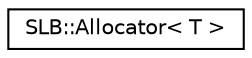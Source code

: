 digraph "Graphical Class Hierarchy"
{
  edge [fontname="Helvetica",fontsize="10",labelfontname="Helvetica",labelfontsize="10"];
  node [fontname="Helvetica",fontsize="10",shape=record];
  rankdir="LR";
  Node1 [label="SLB::Allocator\< T \>",height=0.2,width=0.4,color="black", fillcolor="white", style="filled",URL="$classSLB_1_1Allocator.html"];
}
